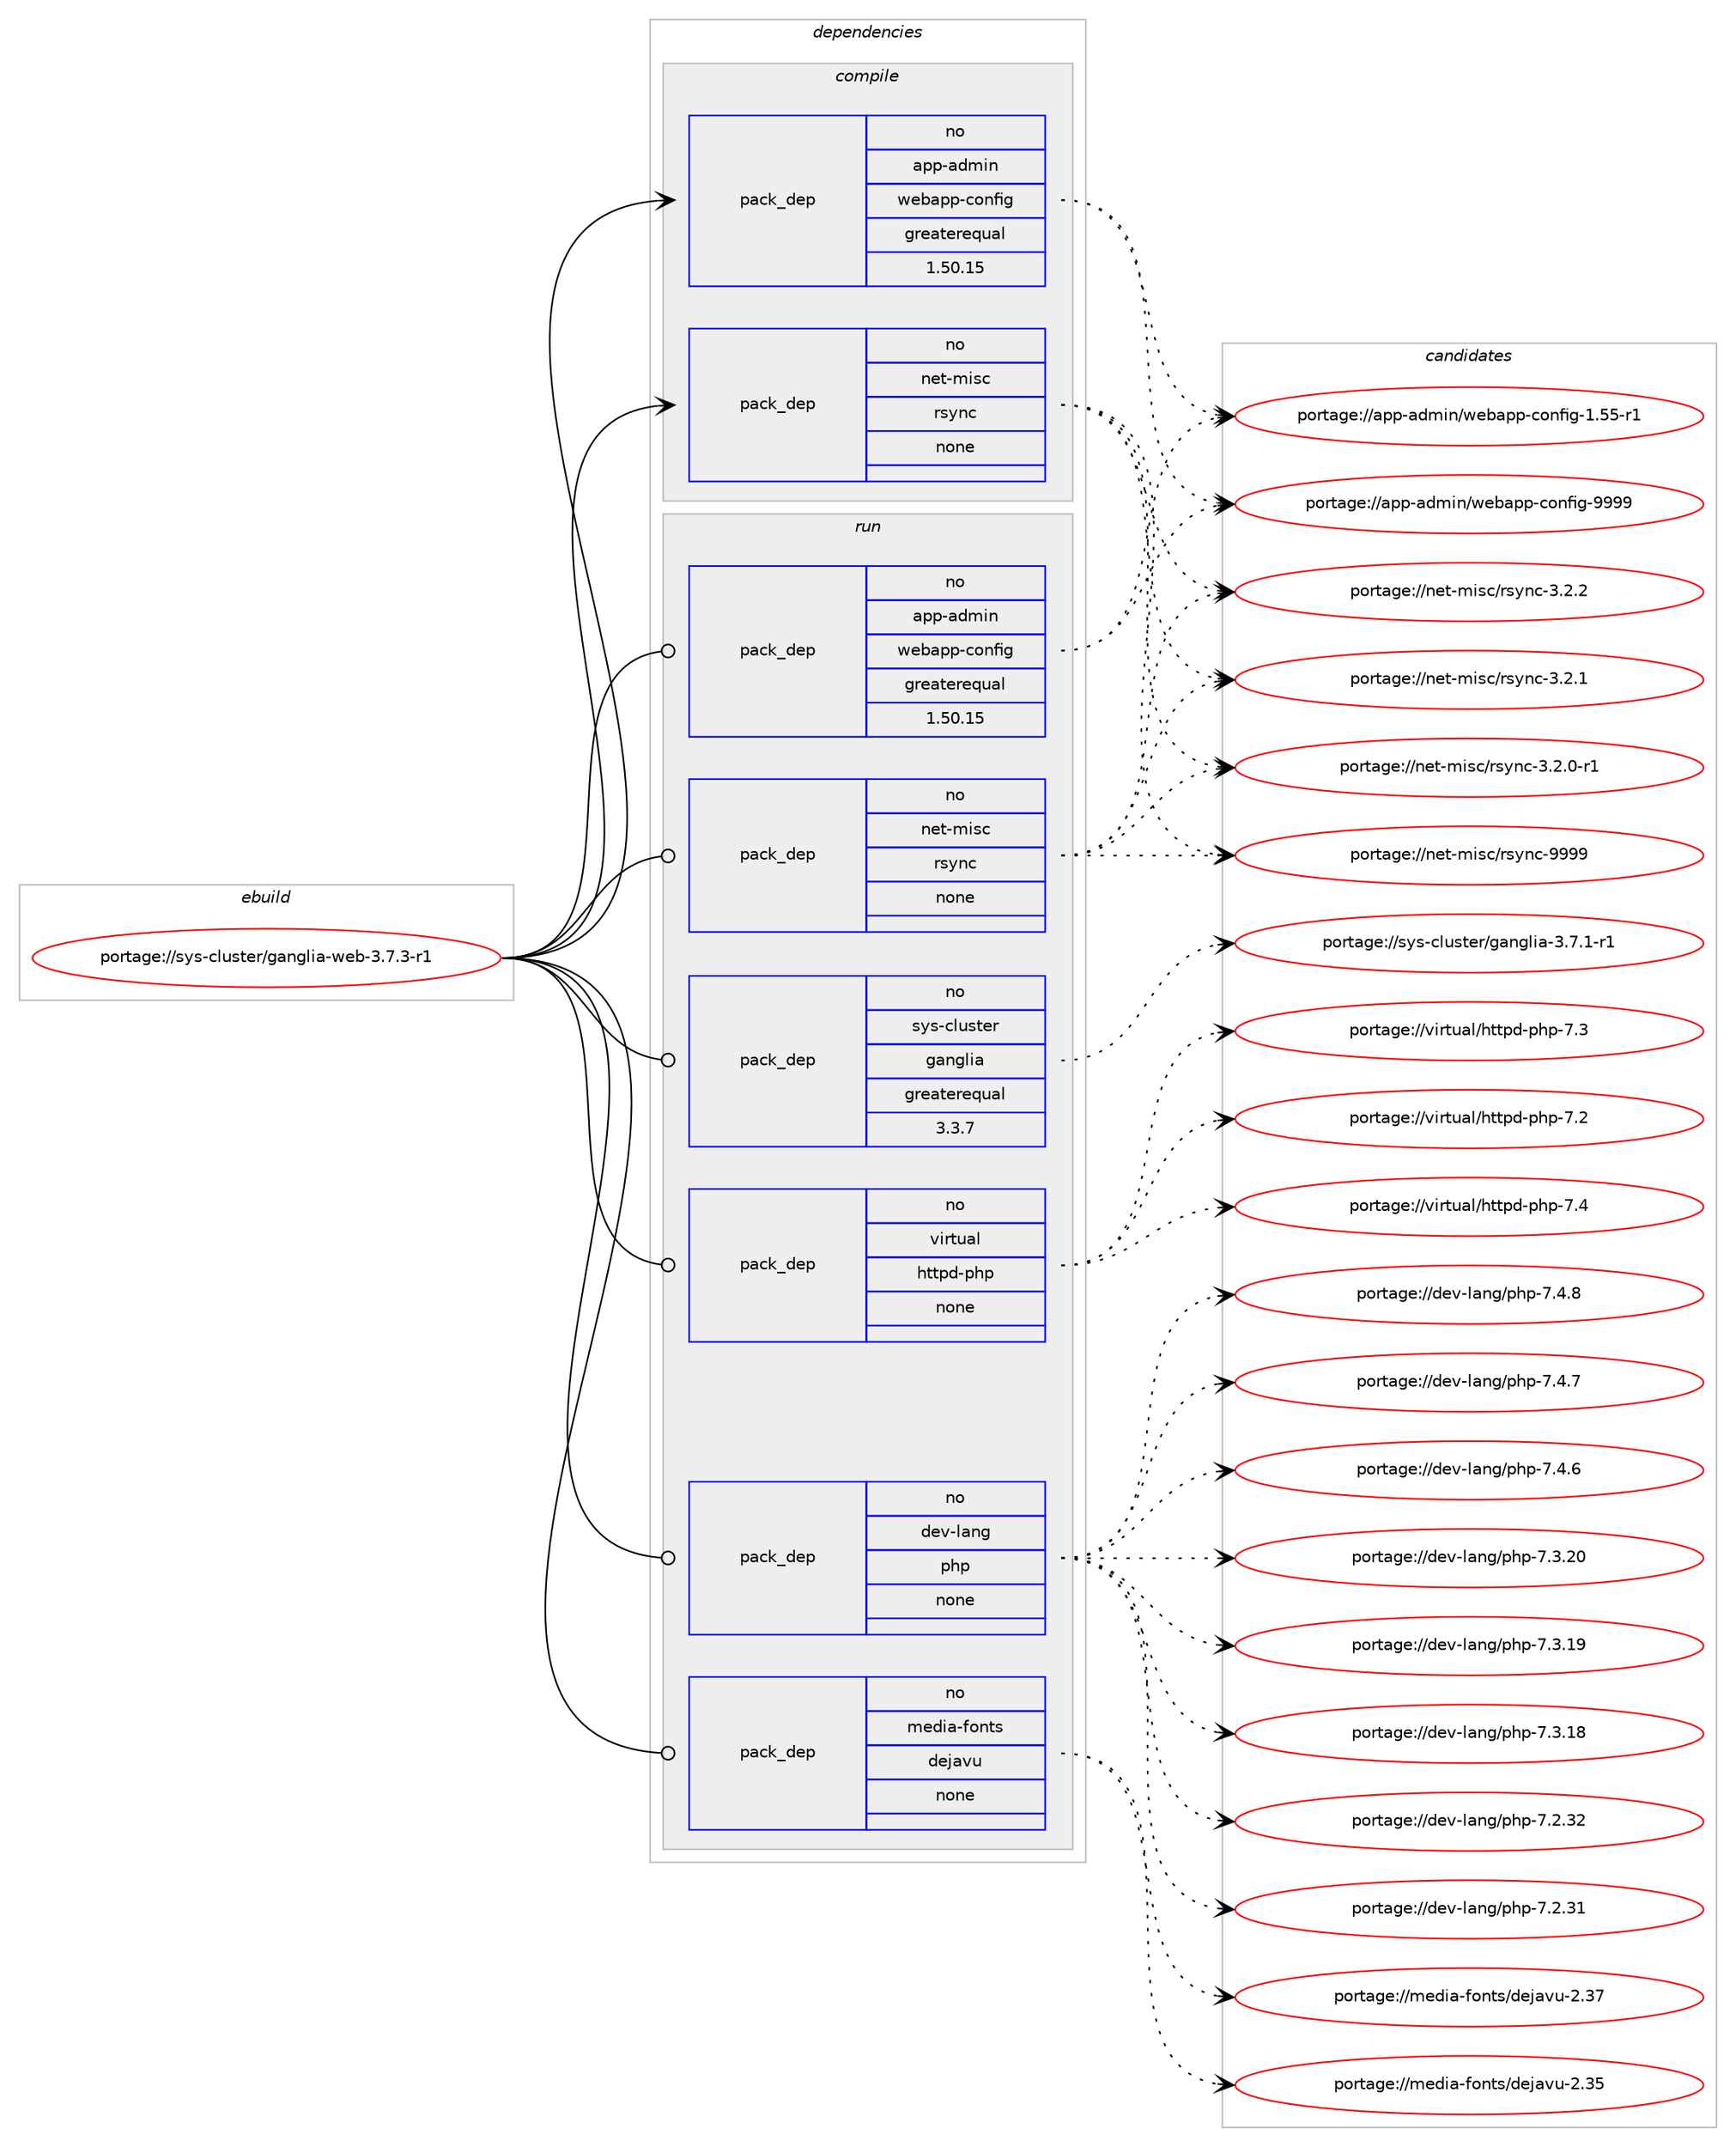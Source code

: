 digraph prolog {

# *************
# Graph options
# *************

newrank=true;
concentrate=true;
compound=true;
graph [rankdir=LR,fontname=Helvetica,fontsize=10,ranksep=1.5];#, ranksep=2.5, nodesep=0.2];
edge  [arrowhead=vee];
node  [fontname=Helvetica,fontsize=10];

# **********
# The ebuild
# **********

subgraph cluster_leftcol {
color=gray;
rank=same;
label=<<i>ebuild</i>>;
id [label="portage://sys-cluster/ganglia-web-3.7.3-r1", color=red, width=4, href="../sys-cluster/ganglia-web-3.7.3-r1.svg"];
}

# ****************
# The dependencies
# ****************

subgraph cluster_midcol {
color=gray;
label=<<i>dependencies</i>>;
subgraph cluster_compile {
fillcolor="#eeeeee";
style=filled;
label=<<i>compile</i>>;
subgraph pack2553 {
dependency3023 [label=<<TABLE BORDER="0" CELLBORDER="1" CELLSPACING="0" CELLPADDING="4" WIDTH="220"><TR><TD ROWSPAN="6" CELLPADDING="30">pack_dep</TD></TR><TR><TD WIDTH="110">no</TD></TR><TR><TD>app-admin</TD></TR><TR><TD>webapp-config</TD></TR><TR><TD>greaterequal</TD></TR><TR><TD>1.50.15</TD></TR></TABLE>>, shape=none, color=blue];
}
id:e -> dependency3023:w [weight=20,style="solid",arrowhead="vee"];
subgraph pack2554 {
dependency3024 [label=<<TABLE BORDER="0" CELLBORDER="1" CELLSPACING="0" CELLPADDING="4" WIDTH="220"><TR><TD ROWSPAN="6" CELLPADDING="30">pack_dep</TD></TR><TR><TD WIDTH="110">no</TD></TR><TR><TD>net-misc</TD></TR><TR><TD>rsync</TD></TR><TR><TD>none</TD></TR><TR><TD></TD></TR></TABLE>>, shape=none, color=blue];
}
id:e -> dependency3024:w [weight=20,style="solid",arrowhead="vee"];
}
subgraph cluster_compileandrun {
fillcolor="#eeeeee";
style=filled;
label=<<i>compile and run</i>>;
}
subgraph cluster_run {
fillcolor="#eeeeee";
style=filled;
label=<<i>run</i>>;
subgraph pack2555 {
dependency3025 [label=<<TABLE BORDER="0" CELLBORDER="1" CELLSPACING="0" CELLPADDING="4" WIDTH="220"><TR><TD ROWSPAN="6" CELLPADDING="30">pack_dep</TD></TR><TR><TD WIDTH="110">no</TD></TR><TR><TD>app-admin</TD></TR><TR><TD>webapp-config</TD></TR><TR><TD>greaterequal</TD></TR><TR><TD>1.50.15</TD></TR></TABLE>>, shape=none, color=blue];
}
id:e -> dependency3025:w [weight=20,style="solid",arrowhead="odot"];
subgraph pack2556 {
dependency3026 [label=<<TABLE BORDER="0" CELLBORDER="1" CELLSPACING="0" CELLPADDING="4" WIDTH="220"><TR><TD ROWSPAN="6" CELLPADDING="30">pack_dep</TD></TR><TR><TD WIDTH="110">no</TD></TR><TR><TD>dev-lang</TD></TR><TR><TD>php</TD></TR><TR><TD>none</TD></TR><TR><TD></TD></TR></TABLE>>, shape=none, color=blue];
}
id:e -> dependency3026:w [weight=20,style="solid",arrowhead="odot"];
subgraph pack2557 {
dependency3027 [label=<<TABLE BORDER="0" CELLBORDER="1" CELLSPACING="0" CELLPADDING="4" WIDTH="220"><TR><TD ROWSPAN="6" CELLPADDING="30">pack_dep</TD></TR><TR><TD WIDTH="110">no</TD></TR><TR><TD>media-fonts</TD></TR><TR><TD>dejavu</TD></TR><TR><TD>none</TD></TR><TR><TD></TD></TR></TABLE>>, shape=none, color=blue];
}
id:e -> dependency3027:w [weight=20,style="solid",arrowhead="odot"];
subgraph pack2558 {
dependency3028 [label=<<TABLE BORDER="0" CELLBORDER="1" CELLSPACING="0" CELLPADDING="4" WIDTH="220"><TR><TD ROWSPAN="6" CELLPADDING="30">pack_dep</TD></TR><TR><TD WIDTH="110">no</TD></TR><TR><TD>net-misc</TD></TR><TR><TD>rsync</TD></TR><TR><TD>none</TD></TR><TR><TD></TD></TR></TABLE>>, shape=none, color=blue];
}
id:e -> dependency3028:w [weight=20,style="solid",arrowhead="odot"];
subgraph pack2559 {
dependency3029 [label=<<TABLE BORDER="0" CELLBORDER="1" CELLSPACING="0" CELLPADDING="4" WIDTH="220"><TR><TD ROWSPAN="6" CELLPADDING="30">pack_dep</TD></TR><TR><TD WIDTH="110">no</TD></TR><TR><TD>sys-cluster</TD></TR><TR><TD>ganglia</TD></TR><TR><TD>greaterequal</TD></TR><TR><TD>3.3.7</TD></TR></TABLE>>, shape=none, color=blue];
}
id:e -> dependency3029:w [weight=20,style="solid",arrowhead="odot"];
subgraph pack2560 {
dependency3030 [label=<<TABLE BORDER="0" CELLBORDER="1" CELLSPACING="0" CELLPADDING="4" WIDTH="220"><TR><TD ROWSPAN="6" CELLPADDING="30">pack_dep</TD></TR><TR><TD WIDTH="110">no</TD></TR><TR><TD>virtual</TD></TR><TR><TD>httpd-php</TD></TR><TR><TD>none</TD></TR><TR><TD></TD></TR></TABLE>>, shape=none, color=blue];
}
id:e -> dependency3030:w [weight=20,style="solid",arrowhead="odot"];
}
}

# **************
# The candidates
# **************

subgraph cluster_choices {
rank=same;
color=gray;
label=<<i>candidates</i>>;

subgraph choice2553 {
color=black;
nodesep=1;
choice97112112459710010910511047119101989711211245991111101021051034557575757 [label="portage://app-admin/webapp-config-9999", color=red, width=4,href="../app-admin/webapp-config-9999.svg"];
choice971121124597100109105110471191019897112112459911111010210510345494653534511449 [label="portage://app-admin/webapp-config-1.55-r1", color=red, width=4,href="../app-admin/webapp-config-1.55-r1.svg"];
dependency3023:e -> choice97112112459710010910511047119101989711211245991111101021051034557575757:w [style=dotted,weight="100"];
dependency3023:e -> choice971121124597100109105110471191019897112112459911111010210510345494653534511449:w [style=dotted,weight="100"];
}
subgraph choice2554 {
color=black;
nodesep=1;
choice110101116451091051159947114115121110994557575757 [label="portage://net-misc/rsync-9999", color=red, width=4,href="../net-misc/rsync-9999.svg"];
choice11010111645109105115994711411512111099455146504650 [label="portage://net-misc/rsync-3.2.2", color=red, width=4,href="../net-misc/rsync-3.2.2.svg"];
choice11010111645109105115994711411512111099455146504649 [label="portage://net-misc/rsync-3.2.1", color=red, width=4,href="../net-misc/rsync-3.2.1.svg"];
choice110101116451091051159947114115121110994551465046484511449 [label="portage://net-misc/rsync-3.2.0-r1", color=red, width=4,href="../net-misc/rsync-3.2.0-r1.svg"];
dependency3024:e -> choice110101116451091051159947114115121110994557575757:w [style=dotted,weight="100"];
dependency3024:e -> choice11010111645109105115994711411512111099455146504650:w [style=dotted,weight="100"];
dependency3024:e -> choice11010111645109105115994711411512111099455146504649:w [style=dotted,weight="100"];
dependency3024:e -> choice110101116451091051159947114115121110994551465046484511449:w [style=dotted,weight="100"];
}
subgraph choice2555 {
color=black;
nodesep=1;
choice97112112459710010910511047119101989711211245991111101021051034557575757 [label="portage://app-admin/webapp-config-9999", color=red, width=4,href="../app-admin/webapp-config-9999.svg"];
choice971121124597100109105110471191019897112112459911111010210510345494653534511449 [label="portage://app-admin/webapp-config-1.55-r1", color=red, width=4,href="../app-admin/webapp-config-1.55-r1.svg"];
dependency3025:e -> choice97112112459710010910511047119101989711211245991111101021051034557575757:w [style=dotted,weight="100"];
dependency3025:e -> choice971121124597100109105110471191019897112112459911111010210510345494653534511449:w [style=dotted,weight="100"];
}
subgraph choice2556 {
color=black;
nodesep=1;
choice100101118451089711010347112104112455546524656 [label="portage://dev-lang/php-7.4.8", color=red, width=4,href="../dev-lang/php-7.4.8.svg"];
choice100101118451089711010347112104112455546524655 [label="portage://dev-lang/php-7.4.7", color=red, width=4,href="../dev-lang/php-7.4.7.svg"];
choice100101118451089711010347112104112455546524654 [label="portage://dev-lang/php-7.4.6", color=red, width=4,href="../dev-lang/php-7.4.6.svg"];
choice10010111845108971101034711210411245554651465048 [label="portage://dev-lang/php-7.3.20", color=red, width=4,href="../dev-lang/php-7.3.20.svg"];
choice10010111845108971101034711210411245554651464957 [label="portage://dev-lang/php-7.3.19", color=red, width=4,href="../dev-lang/php-7.3.19.svg"];
choice10010111845108971101034711210411245554651464956 [label="portage://dev-lang/php-7.3.18", color=red, width=4,href="../dev-lang/php-7.3.18.svg"];
choice10010111845108971101034711210411245554650465150 [label="portage://dev-lang/php-7.2.32", color=red, width=4,href="../dev-lang/php-7.2.32.svg"];
choice10010111845108971101034711210411245554650465149 [label="portage://dev-lang/php-7.2.31", color=red, width=4,href="../dev-lang/php-7.2.31.svg"];
dependency3026:e -> choice100101118451089711010347112104112455546524656:w [style=dotted,weight="100"];
dependency3026:e -> choice100101118451089711010347112104112455546524655:w [style=dotted,weight="100"];
dependency3026:e -> choice100101118451089711010347112104112455546524654:w [style=dotted,weight="100"];
dependency3026:e -> choice10010111845108971101034711210411245554651465048:w [style=dotted,weight="100"];
dependency3026:e -> choice10010111845108971101034711210411245554651464957:w [style=dotted,weight="100"];
dependency3026:e -> choice10010111845108971101034711210411245554651464956:w [style=dotted,weight="100"];
dependency3026:e -> choice10010111845108971101034711210411245554650465150:w [style=dotted,weight="100"];
dependency3026:e -> choice10010111845108971101034711210411245554650465149:w [style=dotted,weight="100"];
}
subgraph choice2557 {
color=black;
nodesep=1;
choice109101100105974510211111011611547100101106971181174550465155 [label="portage://media-fonts/dejavu-2.37", color=red, width=4,href="../media-fonts/dejavu-2.37.svg"];
choice109101100105974510211111011611547100101106971181174550465153 [label="portage://media-fonts/dejavu-2.35", color=red, width=4,href="../media-fonts/dejavu-2.35.svg"];
dependency3027:e -> choice109101100105974510211111011611547100101106971181174550465155:w [style=dotted,weight="100"];
dependency3027:e -> choice109101100105974510211111011611547100101106971181174550465153:w [style=dotted,weight="100"];
}
subgraph choice2558 {
color=black;
nodesep=1;
choice110101116451091051159947114115121110994557575757 [label="portage://net-misc/rsync-9999", color=red, width=4,href="../net-misc/rsync-9999.svg"];
choice11010111645109105115994711411512111099455146504650 [label="portage://net-misc/rsync-3.2.2", color=red, width=4,href="../net-misc/rsync-3.2.2.svg"];
choice11010111645109105115994711411512111099455146504649 [label="portage://net-misc/rsync-3.2.1", color=red, width=4,href="../net-misc/rsync-3.2.1.svg"];
choice110101116451091051159947114115121110994551465046484511449 [label="portage://net-misc/rsync-3.2.0-r1", color=red, width=4,href="../net-misc/rsync-3.2.0-r1.svg"];
dependency3028:e -> choice110101116451091051159947114115121110994557575757:w [style=dotted,weight="100"];
dependency3028:e -> choice11010111645109105115994711411512111099455146504650:w [style=dotted,weight="100"];
dependency3028:e -> choice11010111645109105115994711411512111099455146504649:w [style=dotted,weight="100"];
dependency3028:e -> choice110101116451091051159947114115121110994551465046484511449:w [style=dotted,weight="100"];
}
subgraph choice2559 {
color=black;
nodesep=1;
choice11512111545991081171151161011144710397110103108105974551465546494511449 [label="portage://sys-cluster/ganglia-3.7.1-r1", color=red, width=4,href="../sys-cluster/ganglia-3.7.1-r1.svg"];
dependency3029:e -> choice11512111545991081171151161011144710397110103108105974551465546494511449:w [style=dotted,weight="100"];
}
subgraph choice2560 {
color=black;
nodesep=1;
choice11810511411611797108471041161161121004511210411245554652 [label="portage://virtual/httpd-php-7.4", color=red, width=4,href="../virtual/httpd-php-7.4.svg"];
choice11810511411611797108471041161161121004511210411245554651 [label="portage://virtual/httpd-php-7.3", color=red, width=4,href="../virtual/httpd-php-7.3.svg"];
choice11810511411611797108471041161161121004511210411245554650 [label="portage://virtual/httpd-php-7.2", color=red, width=4,href="../virtual/httpd-php-7.2.svg"];
dependency3030:e -> choice11810511411611797108471041161161121004511210411245554652:w [style=dotted,weight="100"];
dependency3030:e -> choice11810511411611797108471041161161121004511210411245554651:w [style=dotted,weight="100"];
dependency3030:e -> choice11810511411611797108471041161161121004511210411245554650:w [style=dotted,weight="100"];
}
}

}
